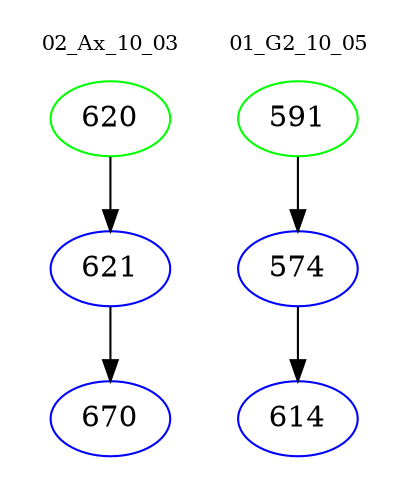 digraph{
subgraph cluster_0 {
color = white
label = "02_Ax_10_03";
fontsize=10;
T0_620 [label="620", color="green"]
T0_620 -> T0_621 [color="black"]
T0_621 [label="621", color="blue"]
T0_621 -> T0_670 [color="black"]
T0_670 [label="670", color="blue"]
}
subgraph cluster_1 {
color = white
label = "01_G2_10_05";
fontsize=10;
T1_591 [label="591", color="green"]
T1_591 -> T1_574 [color="black"]
T1_574 [label="574", color="blue"]
T1_574 -> T1_614 [color="black"]
T1_614 [label="614", color="blue"]
}
}
